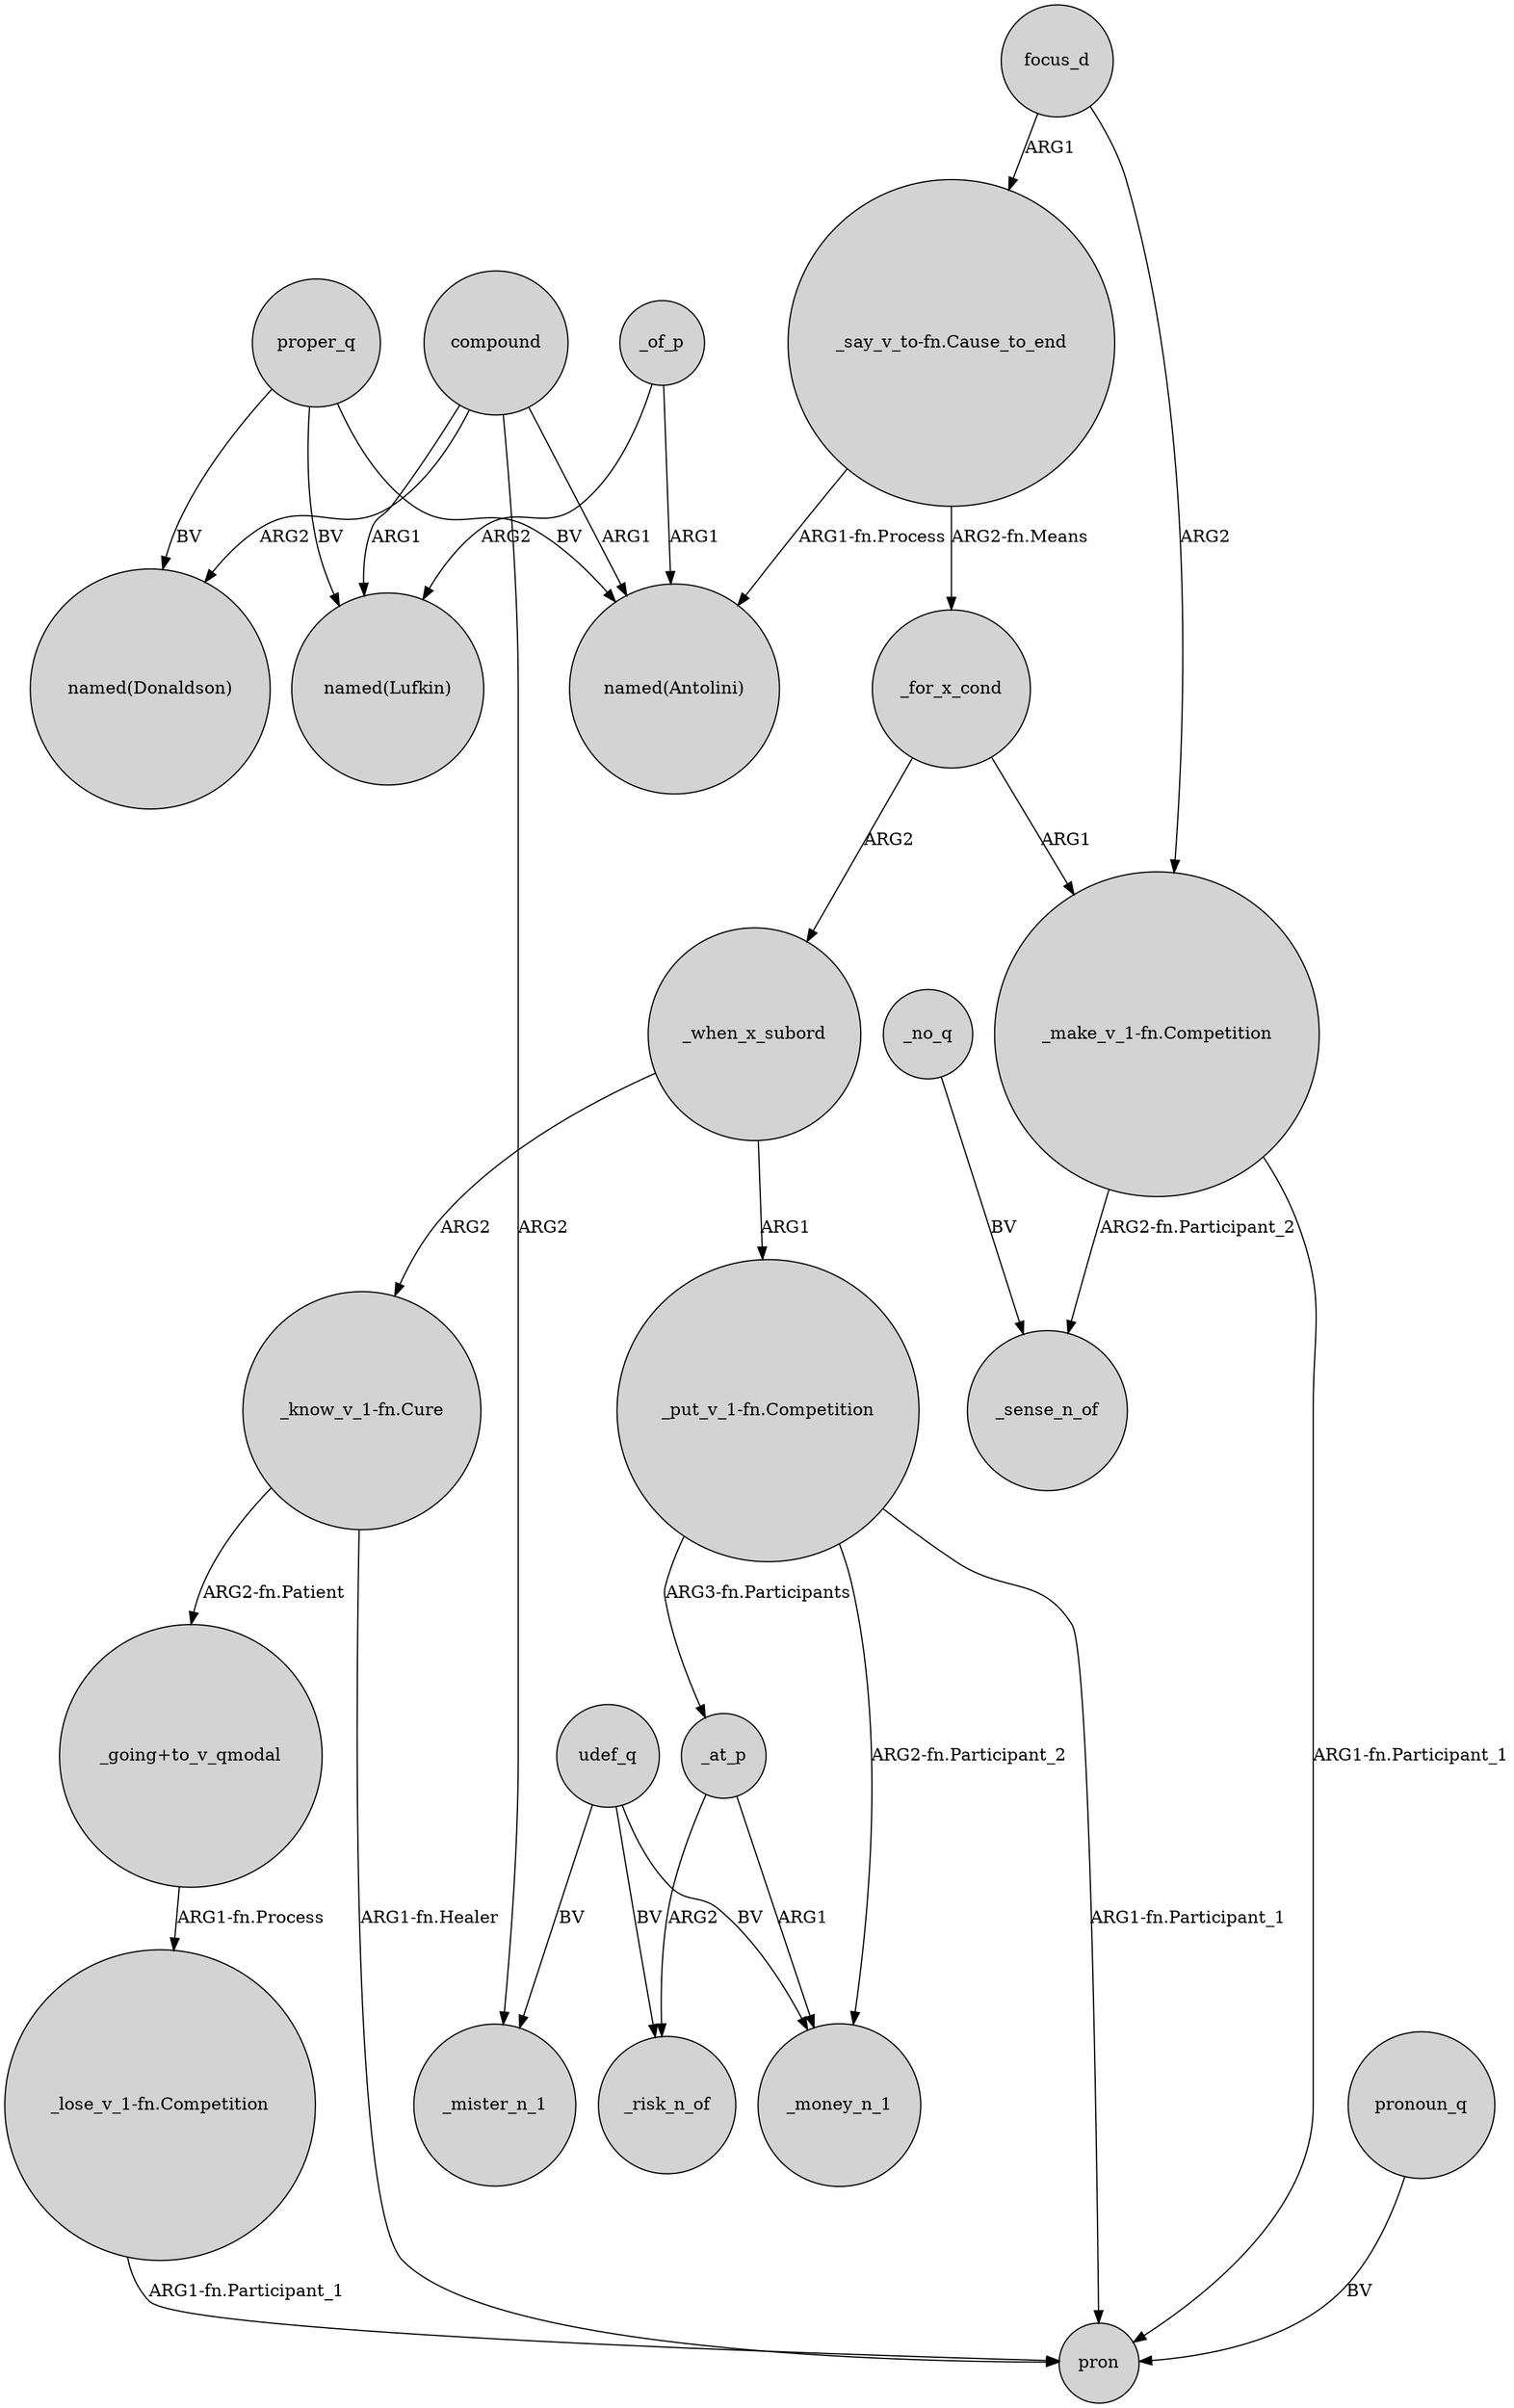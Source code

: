 digraph {
	node [shape=circle style=filled]
	proper_q -> "named(Donaldson)" [label=BV]
	_for_x_cond -> _when_x_subord [label=ARG2]
	"_know_v_1-fn.Cure" -> "_going+to_v_qmodal" [label="ARG2-fn.Patient"]
	compound -> _mister_n_1 [label=ARG2]
	udef_q -> _risk_n_of [label=BV]
	"_put_v_1-fn.Competition" -> _money_n_1 [label="ARG2-fn.Participant_2"]
	focus_d -> "_say_v_to-fn.Cause_to_end" [label=ARG1]
	"_put_v_1-fn.Competition" -> pron [label="ARG1-fn.Participant_1"]
	"_going+to_v_qmodal" -> "_lose_v_1-fn.Competition" [label="ARG1-fn.Process"]
	_when_x_subord -> "_know_v_1-fn.Cure" [label=ARG2]
	"_say_v_to-fn.Cause_to_end" -> "named(Antolini)" [label="ARG1-fn.Process"]
	compound -> "named(Antolini)" [label=ARG1]
	compound -> "named(Donaldson)" [label=ARG2]
	udef_q -> _mister_n_1 [label=BV]
	proper_q -> "named(Antolini)" [label=BV]
	proper_q -> "named(Lufkin)" [label=BV]
	_of_p -> "named(Antolini)" [label=ARG1]
	pronoun_q -> pron [label=BV]
	_at_p -> _money_n_1 [label=ARG1]
	_no_q -> _sense_n_of [label=BV]
	udef_q -> _money_n_1 [label=BV]
	"_lose_v_1-fn.Competition" -> pron [label="ARG1-fn.Participant_1"]
	"_make_v_1-fn.Competition" -> pron [label="ARG1-fn.Participant_1"]
	focus_d -> "_make_v_1-fn.Competition" [label=ARG2]
	_of_p -> "named(Lufkin)" [label=ARG2]
	"_say_v_to-fn.Cause_to_end" -> _for_x_cond [label="ARG2-fn.Means"]
	_at_p -> _risk_n_of [label=ARG2]
	"_make_v_1-fn.Competition" -> _sense_n_of [label="ARG2-fn.Participant_2"]
	compound -> "named(Lufkin)" [label=ARG1]
	"_put_v_1-fn.Competition" -> _at_p [label="ARG3-fn.Participants"]
	_for_x_cond -> "_make_v_1-fn.Competition" [label=ARG1]
	"_know_v_1-fn.Cure" -> pron [label="ARG1-fn.Healer"]
	_when_x_subord -> "_put_v_1-fn.Competition" [label=ARG1]
}
